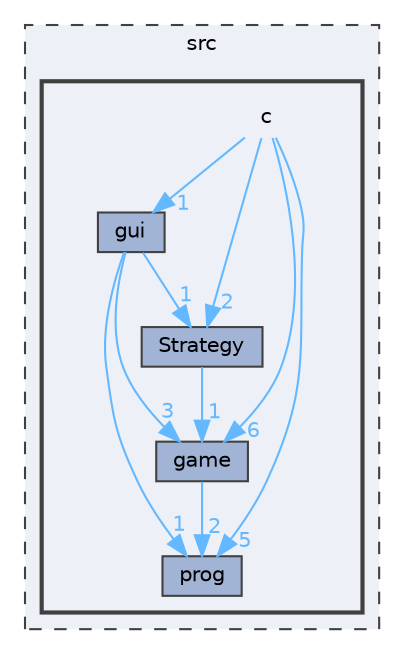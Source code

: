 digraph "src/c"
{
 // LATEX_PDF_SIZE
  bgcolor="transparent";
  edge [fontname=Helvetica,fontsize=10,labelfontname=Helvetica,labelfontsize=10];
  node [fontname=Helvetica,fontsize=10,shape=box,height=0.2,width=0.4];
  compound=true
  subgraph clusterdir_68267d1309a1af8e8297ef4c3efbcdba {
    graph [ bgcolor="#edf0f7", pencolor="grey25", label="src", fontname=Helvetica,fontsize=10 style="filled,dashed", URL="dir_68267d1309a1af8e8297ef4c3efbcdba.html",tooltip=""]
  subgraph clusterdir_3b19ecf29356981f494745fbef7e56bf {
    graph [ bgcolor="#edf0f7", pencolor="grey25", label="", fontname=Helvetica,fontsize=10 style="filled,bold", URL="dir_3b19ecf29356981f494745fbef7e56bf.html",tooltip=""]
    dir_3b19ecf29356981f494745fbef7e56bf [shape=plaintext, label="c"];
  dir_4577e3e26418e81245e5e2782fdb5624 [label="game", fillcolor="#a2b4d6", color="grey25", style="filled", URL="dir_4577e3e26418e81245e5e2782fdb5624.html",tooltip=""];
  dir_f1392e27fd323dcd4e55bb738c0e23fc [label="gui", fillcolor="#a2b4d6", color="grey25", style="filled", URL="dir_f1392e27fd323dcd4e55bb738c0e23fc.html",tooltip=""];
  dir_f4913f1df357bd2ff70387216a90f557 [label="prog", fillcolor="#a2b4d6", color="grey25", style="filled", URL="dir_f4913f1df357bd2ff70387216a90f557.html",tooltip=""];
  dir_6c9b1bc37dcf8d074fc1d072bc15f3b8 [label="Strategy", fillcolor="#a2b4d6", color="grey25", style="filled", URL="dir_6c9b1bc37dcf8d074fc1d072bc15f3b8.html",tooltip=""];
  }
  }
  dir_3b19ecf29356981f494745fbef7e56bf->dir_4577e3e26418e81245e5e2782fdb5624 [headlabel="6", labeldistance=1.5 headhref="dir_000000_000001.html" href="dir_000000_000001.html" color="steelblue1" fontcolor="steelblue1"];
  dir_3b19ecf29356981f494745fbef7e56bf->dir_6c9b1bc37dcf8d074fc1d072bc15f3b8 [headlabel="2", labeldistance=1.5 headhref="dir_000000_000005.html" href="dir_000000_000005.html" color="steelblue1" fontcolor="steelblue1"];
  dir_3b19ecf29356981f494745fbef7e56bf->dir_f1392e27fd323dcd4e55bb738c0e23fc [headlabel="1", labeldistance=1.5 headhref="dir_000000_000002.html" href="dir_000000_000002.html" color="steelblue1" fontcolor="steelblue1"];
  dir_3b19ecf29356981f494745fbef7e56bf->dir_f4913f1df357bd2ff70387216a90f557 [headlabel="5", labeldistance=1.5 headhref="dir_000000_000003.html" href="dir_000000_000003.html" color="steelblue1" fontcolor="steelblue1"];
  dir_4577e3e26418e81245e5e2782fdb5624->dir_f4913f1df357bd2ff70387216a90f557 [headlabel="2", labeldistance=1.5 headhref="dir_000001_000003.html" href="dir_000001_000003.html" color="steelblue1" fontcolor="steelblue1"];
  dir_f1392e27fd323dcd4e55bb738c0e23fc->dir_4577e3e26418e81245e5e2782fdb5624 [headlabel="3", labeldistance=1.5 headhref="dir_000002_000001.html" href="dir_000002_000001.html" color="steelblue1" fontcolor="steelblue1"];
  dir_f1392e27fd323dcd4e55bb738c0e23fc->dir_6c9b1bc37dcf8d074fc1d072bc15f3b8 [headlabel="1", labeldistance=1.5 headhref="dir_000002_000005.html" href="dir_000002_000005.html" color="steelblue1" fontcolor="steelblue1"];
  dir_f1392e27fd323dcd4e55bb738c0e23fc->dir_f4913f1df357bd2ff70387216a90f557 [headlabel="1", labeldistance=1.5 headhref="dir_000002_000003.html" href="dir_000002_000003.html" color="steelblue1" fontcolor="steelblue1"];
  dir_6c9b1bc37dcf8d074fc1d072bc15f3b8->dir_4577e3e26418e81245e5e2782fdb5624 [headlabel="1", labeldistance=1.5 headhref="dir_000005_000001.html" href="dir_000005_000001.html" color="steelblue1" fontcolor="steelblue1"];
}
